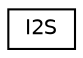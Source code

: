 digraph "Graphical Class Hierarchy"
{
  edge [fontname="Helvetica",fontsize="10",labelfontname="Helvetica",labelfontsize="10"];
  node [fontname="Helvetica",fontsize="10",shape=record];
  rankdir="LR";
  Node0 [label="I2S",height=0.2,width=0.4,color="black", fillcolor="white", style="filled",URL="$class_i2_s.html"];
}
